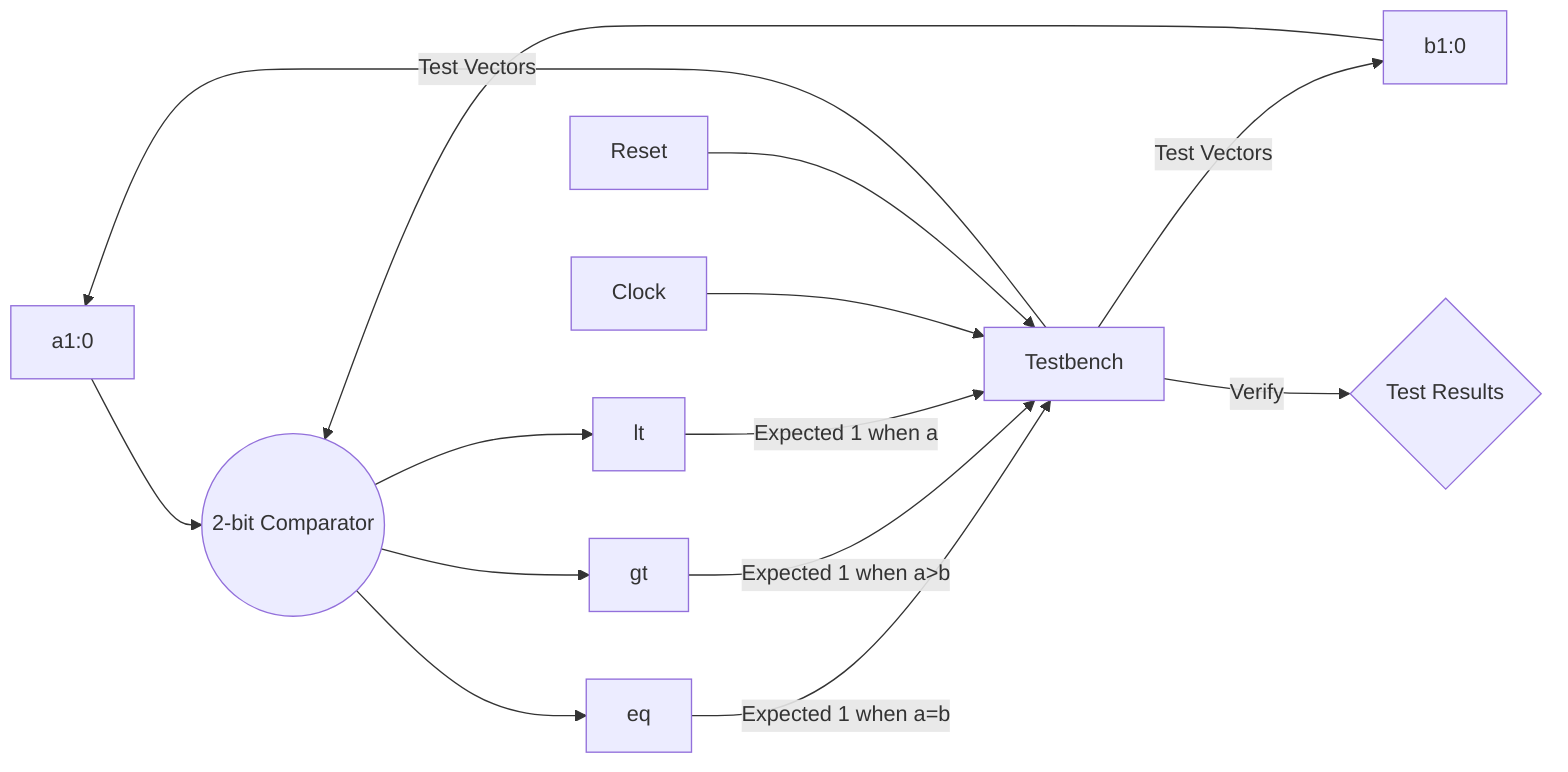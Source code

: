 graph LR
    A[a1:0] --> COMP((2-bit Comparator))
    B[b1:0] --> COMP
    COMP --> EQ[eq]
    COMP --> GT[gt]
    COMP --> LT[lt]
    TB[Testbench] --> |Test Vectors| A
    TB --> |Test Vectors| B
    EQ --> |Expected 1 when a=b| TB
    GT --> |Expected 1 when a>b| TB
    LT --> |Expected 1 when a<b| TB
    CLK[Clock] --> TB
    RST[Reset] --> TB
    TB --> |Verify| RESULT{Test Results}